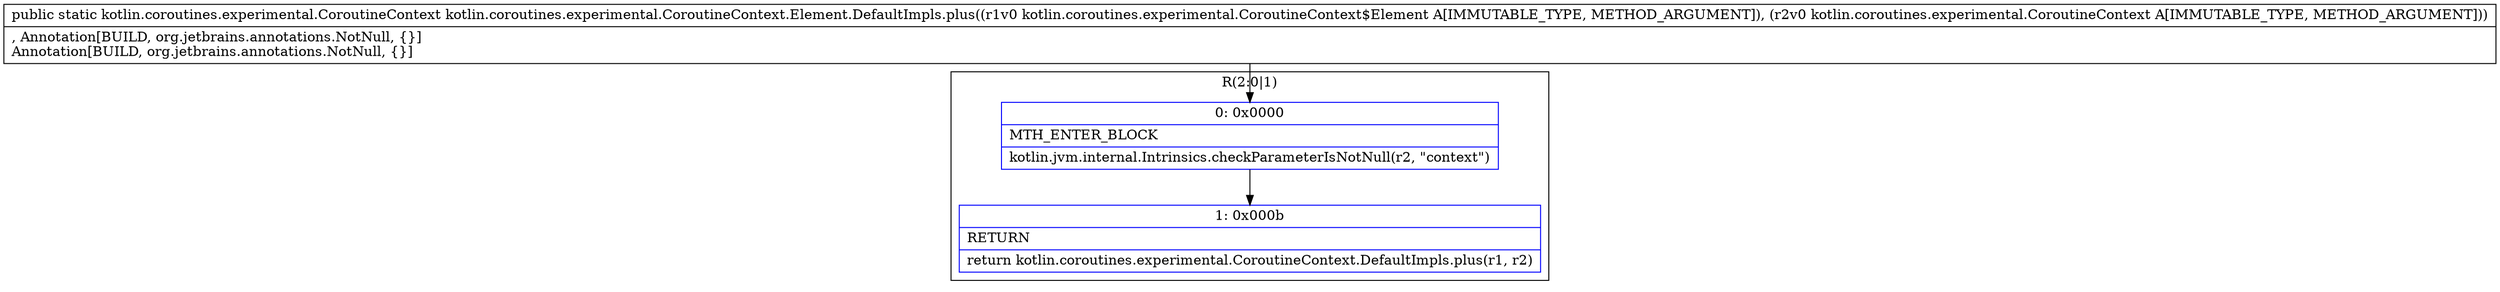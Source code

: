 digraph "CFG forkotlin.coroutines.experimental.CoroutineContext.Element.DefaultImpls.plus(Lkotlin\/coroutines\/experimental\/CoroutineContext$Element;Lkotlin\/coroutines\/experimental\/CoroutineContext;)Lkotlin\/coroutines\/experimental\/CoroutineContext;" {
subgraph cluster_Region_803823869 {
label = "R(2:0|1)";
node [shape=record,color=blue];
Node_0 [shape=record,label="{0\:\ 0x0000|MTH_ENTER_BLOCK\l|kotlin.jvm.internal.Intrinsics.checkParameterIsNotNull(r2, \"context\")\l}"];
Node_1 [shape=record,label="{1\:\ 0x000b|RETURN\l|return kotlin.coroutines.experimental.CoroutineContext.DefaultImpls.plus(r1, r2)\l}"];
}
MethodNode[shape=record,label="{public static kotlin.coroutines.experimental.CoroutineContext kotlin.coroutines.experimental.CoroutineContext.Element.DefaultImpls.plus((r1v0 kotlin.coroutines.experimental.CoroutineContext$Element A[IMMUTABLE_TYPE, METHOD_ARGUMENT]), (r2v0 kotlin.coroutines.experimental.CoroutineContext A[IMMUTABLE_TYPE, METHOD_ARGUMENT]))  | , Annotation[BUILD, org.jetbrains.annotations.NotNull, \{\}]\lAnnotation[BUILD, org.jetbrains.annotations.NotNull, \{\}]\l}"];
MethodNode -> Node_0;
Node_0 -> Node_1;
}

